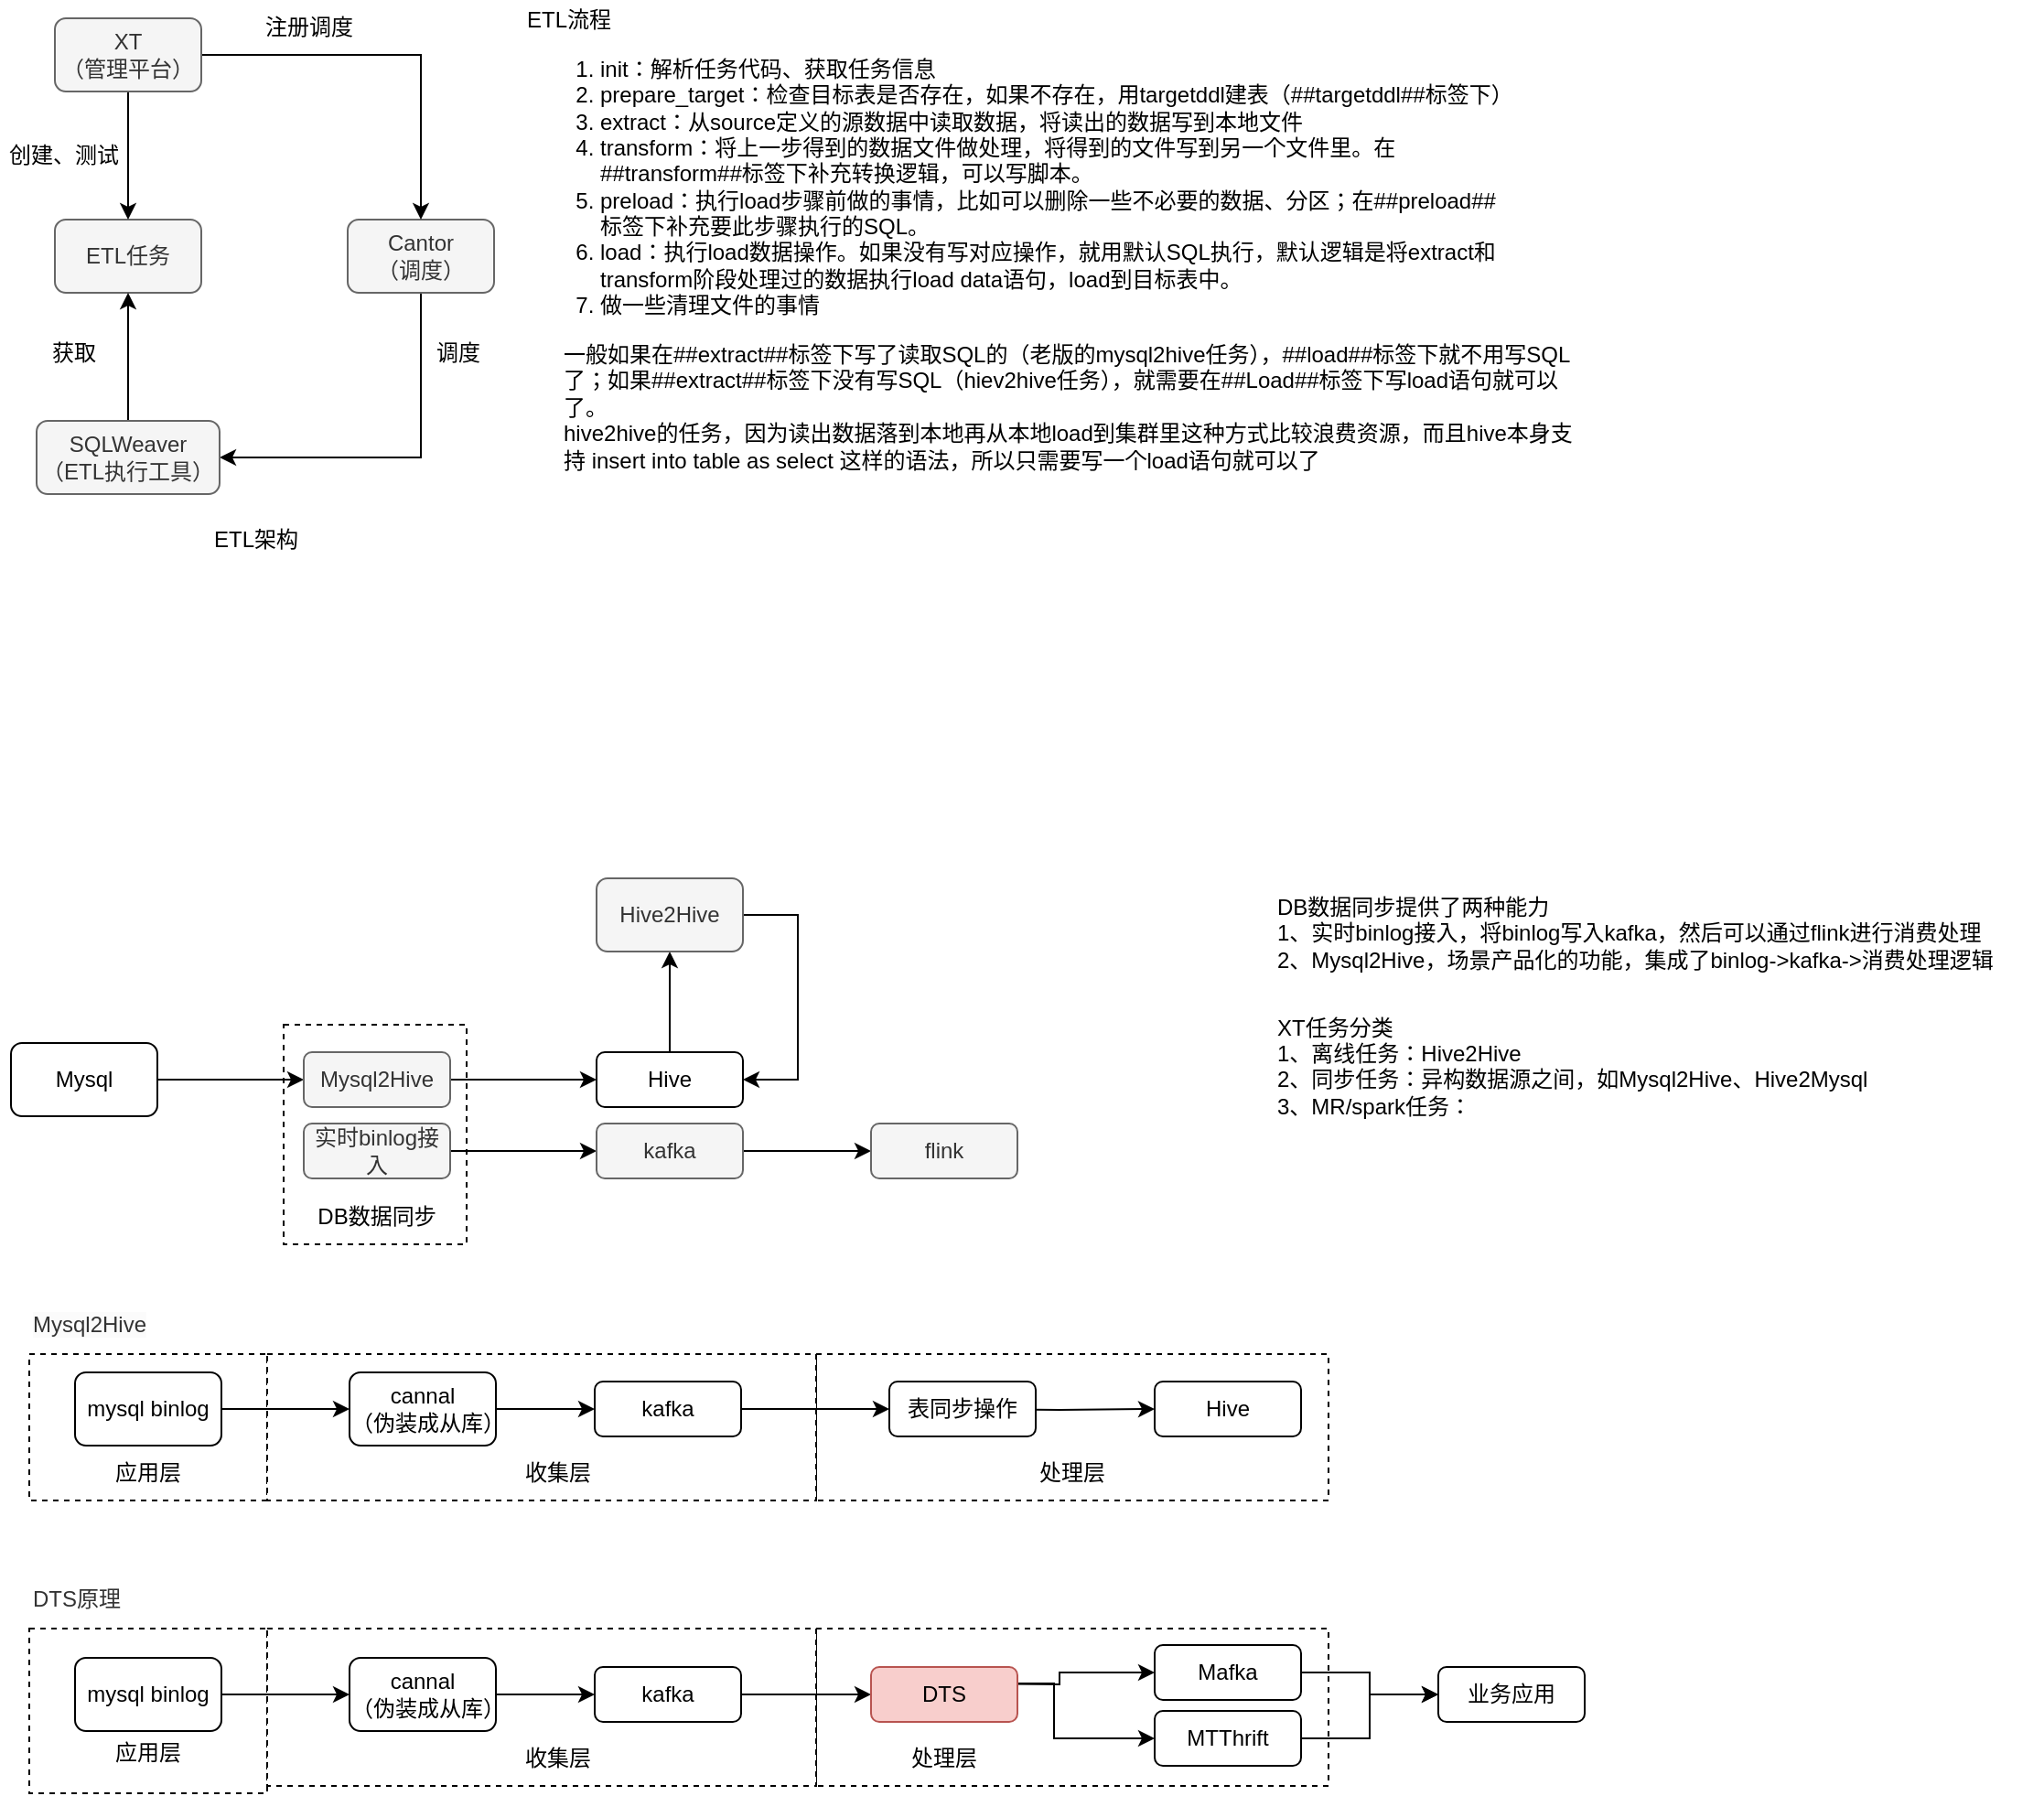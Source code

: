 <mxfile version="24.7.7">
  <diagram name="Page-1" id="K36MnnztzoWmUBZCbSHd">
    <mxGraphModel dx="1860" dy="1155" grid="1" gridSize="10" guides="1" tooltips="1" connect="1" arrows="1" fold="1" page="1" pageScale="1" pageWidth="827" pageHeight="1169" math="0" shadow="0">
      <root>
        <mxCell id="0" />
        <mxCell id="1" parent="0" />
        <mxCell id="XHmcN2xixC-POxuIJWdY-47" value="" style="rounded=0;whiteSpace=wrap;html=1;dashed=1;" vertex="1" parent="1">
          <mxGeometry x="20" y="740" width="130" height="80" as="geometry" />
        </mxCell>
        <mxCell id="XHmcN2xixC-POxuIJWdY-45" value="" style="rounded=0;whiteSpace=wrap;html=1;dashed=1;" vertex="1" parent="1">
          <mxGeometry x="450" y="740" width="280" height="80" as="geometry" />
        </mxCell>
        <mxCell id="XHmcN2xixC-POxuIJWdY-43" value="" style="rounded=0;whiteSpace=wrap;html=1;dashed=1;" vertex="1" parent="1">
          <mxGeometry x="150" y="740" width="300" height="80" as="geometry" />
        </mxCell>
        <mxCell id="ywxlOEBr5Vx2DZHbRNXe-10" value="" style="rounded=0;whiteSpace=wrap;html=1;dashed=1;" parent="1" vertex="1">
          <mxGeometry x="159" y="560" width="100" height="120" as="geometry" />
        </mxCell>
        <mxCell id="ywxlOEBr5Vx2DZHbRNXe-3" value="" style="edgeStyle=orthogonalEdgeStyle;rounded=0;orthogonalLoop=1;jettySize=auto;html=1;" parent="1" source="ywxlOEBr5Vx2DZHbRNXe-1" target="ywxlOEBr5Vx2DZHbRNXe-2" edge="1">
          <mxGeometry relative="1" as="geometry" />
        </mxCell>
        <mxCell id="ywxlOEBr5Vx2DZHbRNXe-1" value="Mysql" style="rounded=1;whiteSpace=wrap;html=1;" parent="1" vertex="1">
          <mxGeometry x="10" y="570" width="80" height="40" as="geometry" />
        </mxCell>
        <mxCell id="ywxlOEBr5Vx2DZHbRNXe-5" value="" style="edgeStyle=orthogonalEdgeStyle;rounded=0;orthogonalLoop=1;jettySize=auto;html=1;" parent="1" source="ywxlOEBr5Vx2DZHbRNXe-2" target="ywxlOEBr5Vx2DZHbRNXe-4" edge="1">
          <mxGeometry relative="1" as="geometry" />
        </mxCell>
        <mxCell id="ywxlOEBr5Vx2DZHbRNXe-2" value="Mysql2Hive" style="rounded=1;whiteSpace=wrap;html=1;fillColor=#f5f5f5;fontColor=#333333;strokeColor=#666666;" parent="1" vertex="1">
          <mxGeometry x="170" y="575" width="80" height="30" as="geometry" />
        </mxCell>
        <mxCell id="ywxlOEBr5Vx2DZHbRNXe-7" style="edgeStyle=orthogonalEdgeStyle;rounded=0;orthogonalLoop=1;jettySize=auto;html=1;" parent="1" source="ywxlOEBr5Vx2DZHbRNXe-4" target="ywxlOEBr5Vx2DZHbRNXe-6" edge="1">
          <mxGeometry relative="1" as="geometry" />
        </mxCell>
        <mxCell id="ywxlOEBr5Vx2DZHbRNXe-4" value="Hive" style="rounded=1;whiteSpace=wrap;html=1;" parent="1" vertex="1">
          <mxGeometry x="330" y="575" width="80" height="30" as="geometry" />
        </mxCell>
        <mxCell id="ywxlOEBr5Vx2DZHbRNXe-8" style="edgeStyle=orthogonalEdgeStyle;rounded=0;orthogonalLoop=1;jettySize=auto;html=1;entryX=1;entryY=0.5;entryDx=0;entryDy=0;" parent="1" source="ywxlOEBr5Vx2DZHbRNXe-6" target="ywxlOEBr5Vx2DZHbRNXe-4" edge="1">
          <mxGeometry relative="1" as="geometry">
            <Array as="points">
              <mxPoint x="440" y="500" />
              <mxPoint x="440" y="590" />
            </Array>
          </mxGeometry>
        </mxCell>
        <mxCell id="ywxlOEBr5Vx2DZHbRNXe-6" value="Hive2Hive" style="rounded=1;whiteSpace=wrap;html=1;fillColor=#f5f5f5;fontColor=#333333;strokeColor=#666666;" parent="1" vertex="1">
          <mxGeometry x="330" y="480" width="80" height="40" as="geometry" />
        </mxCell>
        <mxCell id="ywxlOEBr5Vx2DZHbRNXe-9" value="XT任务分类&lt;br&gt;1、离线任务：Hive2Hive&lt;br&gt;2、同步任务：异构数据源之间，如Mysql2Hive、Hive2Mysql&lt;br&gt;3、MR/spark任务：&lt;br&gt;&lt;div&gt;&lt;br&gt;&lt;/div&gt;" style="text;html=1;align=left;verticalAlign=middle;whiteSpace=wrap;rounded=0;" parent="1" vertex="1">
          <mxGeometry x="700" y="550" width="380" height="80" as="geometry" />
        </mxCell>
        <mxCell id="ywxlOEBr5Vx2DZHbRNXe-11" value="DB数据同步" style="text;html=1;align=center;verticalAlign=middle;whiteSpace=wrap;rounded=0;" parent="1" vertex="1">
          <mxGeometry x="175" y="650" width="70" height="30" as="geometry" />
        </mxCell>
        <mxCell id="XHmcN2xixC-POxuIJWdY-4" style="edgeStyle=orthogonalEdgeStyle;rounded=0;orthogonalLoop=1;jettySize=auto;html=1;entryX=0;entryY=0.5;entryDx=0;entryDy=0;" edge="1" parent="1" source="ywxlOEBr5Vx2DZHbRNXe-12" target="XHmcN2xixC-POxuIJWdY-3">
          <mxGeometry relative="1" as="geometry" />
        </mxCell>
        <mxCell id="ywxlOEBr5Vx2DZHbRNXe-12" value="实时binlog接入" style="rounded=1;whiteSpace=wrap;html=1;fillColor=#f5f5f5;fontColor=#333333;strokeColor=#666666;" parent="1" vertex="1">
          <mxGeometry x="170" y="614" width="80" height="30" as="geometry" />
        </mxCell>
        <mxCell id="XHmcN2xixC-POxuIJWdY-6" value="" style="edgeStyle=orthogonalEdgeStyle;rounded=0;orthogonalLoop=1;jettySize=auto;html=1;" edge="1" parent="1" source="XHmcN2xixC-POxuIJWdY-3" target="XHmcN2xixC-POxuIJWdY-5">
          <mxGeometry relative="1" as="geometry" />
        </mxCell>
        <mxCell id="XHmcN2xixC-POxuIJWdY-3" value="kafka" style="rounded=1;whiteSpace=wrap;html=1;fillColor=#f5f5f5;fontColor=#333333;strokeColor=#666666;" vertex="1" parent="1">
          <mxGeometry x="330" y="614" width="80" height="30" as="geometry" />
        </mxCell>
        <mxCell id="XHmcN2xixC-POxuIJWdY-5" value="flink" style="rounded=1;whiteSpace=wrap;html=1;fillColor=#f5f5f5;fontColor=#333333;strokeColor=#666666;" vertex="1" parent="1">
          <mxGeometry x="480" y="614" width="80" height="30" as="geometry" />
        </mxCell>
        <mxCell id="XHmcN2xixC-POxuIJWdY-7" value="DB数据同步提供了两种能力&lt;br&gt;1、实时binlog接入，将binlog写入kafka，然后可以通过flink进行消费处理&lt;br&gt;2、Mysql2Hive，场景产品化的功能，集成了binlog-&amp;gt;kafka-&amp;gt;消费处理逻辑" style="text;html=1;align=left;verticalAlign=middle;whiteSpace=wrap;rounded=0;" vertex="1" parent="1">
          <mxGeometry x="700" y="480" width="420" height="60" as="geometry" />
        </mxCell>
        <mxCell id="XHmcN2xixC-POxuIJWdY-10" value="" style="edgeStyle=orthogonalEdgeStyle;rounded=0;orthogonalLoop=1;jettySize=auto;html=1;" edge="1" parent="1" source="XHmcN2xixC-POxuIJWdY-11" target="XHmcN2xixC-POxuIJWdY-13">
          <mxGeometry relative="1" as="geometry" />
        </mxCell>
        <mxCell id="XHmcN2xixC-POxuIJWdY-11" value="cannal&lt;br&gt;（伪装成从库）" style="rounded=1;whiteSpace=wrap;html=1;" vertex="1" parent="1">
          <mxGeometry x="195" y="750" width="80" height="40" as="geometry" />
        </mxCell>
        <mxCell id="XHmcN2xixC-POxuIJWdY-12" value="" style="edgeStyle=orthogonalEdgeStyle;rounded=0;orthogonalLoop=1;jettySize=auto;html=1;" edge="1" parent="1" source="XHmcN2xixC-POxuIJWdY-13" target="XHmcN2xixC-POxuIJWdY-15">
          <mxGeometry relative="1" as="geometry" />
        </mxCell>
        <mxCell id="XHmcN2xixC-POxuIJWdY-13" value="kafka" style="rounded=1;whiteSpace=wrap;html=1;" vertex="1" parent="1">
          <mxGeometry x="329" y="755" width="80" height="30" as="geometry" />
        </mxCell>
        <mxCell id="XHmcN2xixC-POxuIJWdY-27" value="" style="edgeStyle=orthogonalEdgeStyle;rounded=0;orthogonalLoop=1;jettySize=auto;html=1;" edge="1" parent="1" target="XHmcN2xixC-POxuIJWdY-26">
          <mxGeometry relative="1" as="geometry">
            <mxPoint x="530" y="770" as="sourcePoint" />
          </mxGeometry>
        </mxCell>
        <mxCell id="XHmcN2xixC-POxuIJWdY-15" value="表同步操作" style="rounded=1;whiteSpace=wrap;html=1;" vertex="1" parent="1">
          <mxGeometry x="490" y="755" width="80" height="30" as="geometry" />
        </mxCell>
        <mxCell id="XHmcN2xixC-POxuIJWdY-25" style="edgeStyle=orthogonalEdgeStyle;rounded=0;orthogonalLoop=1;jettySize=auto;html=1;" edge="1" parent="1" source="XHmcN2xixC-POxuIJWdY-24" target="XHmcN2xixC-POxuIJWdY-11">
          <mxGeometry relative="1" as="geometry" />
        </mxCell>
        <mxCell id="XHmcN2xixC-POxuIJWdY-24" value="mysql binlog" style="rounded=1;whiteSpace=wrap;html=1;" vertex="1" parent="1">
          <mxGeometry x="45" y="750" width="80" height="40" as="geometry" />
        </mxCell>
        <mxCell id="XHmcN2xixC-POxuIJWdY-26" value="Hive" style="rounded=1;whiteSpace=wrap;html=1;" vertex="1" parent="1">
          <mxGeometry x="635" y="755" width="80" height="30" as="geometry" />
        </mxCell>
        <mxCell id="XHmcN2xixC-POxuIJWdY-44" value="收集层" style="text;html=1;align=center;verticalAlign=middle;whiteSpace=wrap;rounded=0;" vertex="1" parent="1">
          <mxGeometry x="279" y="790" width="60" height="30" as="geometry" />
        </mxCell>
        <mxCell id="XHmcN2xixC-POxuIJWdY-46" value="处理层" style="text;html=1;align=center;verticalAlign=middle;whiteSpace=wrap;rounded=0;" vertex="1" parent="1">
          <mxGeometry x="560" y="790" width="60" height="30" as="geometry" />
        </mxCell>
        <mxCell id="XHmcN2xixC-POxuIJWdY-48" value="应用层" style="text;html=1;align=center;verticalAlign=middle;whiteSpace=wrap;rounded=0;" vertex="1" parent="1">
          <mxGeometry x="55" y="790" width="60" height="30" as="geometry" />
        </mxCell>
        <mxCell id="XHmcN2xixC-POxuIJWdY-50" value="&lt;span style=&quot;color: rgb(51, 51, 51); font-family: Helvetica; font-size: 12px; font-style: normal; font-variant-ligatures: normal; font-variant-caps: normal; font-weight: 400; letter-spacing: normal; orphans: 2; text-align: center; text-indent: 0px; text-transform: none; widows: 2; word-spacing: 0px; -webkit-text-stroke-width: 0px; white-space: normal; background-color: rgb(251, 251, 251); text-decoration-thickness: initial; text-decoration-style: initial; text-decoration-color: initial; display: inline !important; float: none;&quot;&gt;Mysql2Hive&lt;/span&gt;" style="text;whiteSpace=wrap;html=1;" vertex="1" parent="1">
          <mxGeometry x="20" y="710" width="100" height="30" as="geometry" />
        </mxCell>
        <mxCell id="XHmcN2xixC-POxuIJWdY-51" value="&lt;div style=&quot;text-align: center;&quot;&gt;&lt;span style=&quot;background-color: initial;&quot;&gt;&lt;font color=&quot;#333333&quot;&gt;DTS原理&lt;/font&gt;&lt;/span&gt;&lt;/div&gt;" style="text;whiteSpace=wrap;html=1;" vertex="1" parent="1">
          <mxGeometry x="20" y="860" width="100" height="30" as="geometry" />
        </mxCell>
        <mxCell id="XHmcN2xixC-POxuIJWdY-52" value="" style="rounded=0;whiteSpace=wrap;html=1;dashed=1;" vertex="1" parent="1">
          <mxGeometry x="20" y="890" width="130" height="90" as="geometry" />
        </mxCell>
        <mxCell id="XHmcN2xixC-POxuIJWdY-53" value="" style="rounded=0;whiteSpace=wrap;html=1;dashed=1;" vertex="1" parent="1">
          <mxGeometry x="450" y="890" width="280" height="86" as="geometry" />
        </mxCell>
        <mxCell id="XHmcN2xixC-POxuIJWdY-54" value="" style="rounded=0;whiteSpace=wrap;html=1;dashed=1;" vertex="1" parent="1">
          <mxGeometry x="150" y="890" width="300" height="86" as="geometry" />
        </mxCell>
        <mxCell id="XHmcN2xixC-POxuIJWdY-55" value="" style="edgeStyle=orthogonalEdgeStyle;rounded=0;orthogonalLoop=1;jettySize=auto;html=1;" edge="1" parent="1" source="XHmcN2xixC-POxuIJWdY-56" target="XHmcN2xixC-POxuIJWdY-58">
          <mxGeometry relative="1" as="geometry" />
        </mxCell>
        <mxCell id="XHmcN2xixC-POxuIJWdY-56" value="cannal&lt;br&gt;（伪装成从库）" style="rounded=1;whiteSpace=wrap;html=1;" vertex="1" parent="1">
          <mxGeometry x="195" y="906" width="80" height="40" as="geometry" />
        </mxCell>
        <mxCell id="XHmcN2xixC-POxuIJWdY-57" value="" style="edgeStyle=orthogonalEdgeStyle;rounded=0;orthogonalLoop=1;jettySize=auto;html=1;" edge="1" parent="1" source="XHmcN2xixC-POxuIJWdY-58" target="XHmcN2xixC-POxuIJWdY-60">
          <mxGeometry relative="1" as="geometry" />
        </mxCell>
        <mxCell id="XHmcN2xixC-POxuIJWdY-58" value="kafka" style="rounded=1;whiteSpace=wrap;html=1;" vertex="1" parent="1">
          <mxGeometry x="329" y="911" width="80" height="30" as="geometry" />
        </mxCell>
        <mxCell id="XHmcN2xixC-POxuIJWdY-59" value="" style="edgeStyle=orthogonalEdgeStyle;rounded=0;orthogonalLoop=1;jettySize=auto;html=1;" edge="1" parent="1" target="XHmcN2xixC-POxuIJWdY-63">
          <mxGeometry relative="1" as="geometry">
            <mxPoint x="530" y="920" as="sourcePoint" />
          </mxGeometry>
        </mxCell>
        <mxCell id="XHmcN2xixC-POxuIJWdY-71" style="edgeStyle=orthogonalEdgeStyle;rounded=0;orthogonalLoop=1;jettySize=auto;html=1;entryX=0;entryY=0.5;entryDx=0;entryDy=0;" edge="1" parent="1" source="XHmcN2xixC-POxuIJWdY-60" target="XHmcN2xixC-POxuIJWdY-70">
          <mxGeometry relative="1" as="geometry">
            <Array as="points">
              <mxPoint x="580" y="920" />
              <mxPoint x="580" y="950" />
            </Array>
          </mxGeometry>
        </mxCell>
        <mxCell id="XHmcN2xixC-POxuIJWdY-60" value="DTS" style="rounded=1;whiteSpace=wrap;html=1;fillColor=#f8cecc;strokeColor=#b85450;" vertex="1" parent="1">
          <mxGeometry x="480" y="911" width="80" height="30" as="geometry" />
        </mxCell>
        <mxCell id="XHmcN2xixC-POxuIJWdY-61" style="edgeStyle=orthogonalEdgeStyle;rounded=0;orthogonalLoop=1;jettySize=auto;html=1;" edge="1" parent="1" source="XHmcN2xixC-POxuIJWdY-62" target="XHmcN2xixC-POxuIJWdY-56">
          <mxGeometry relative="1" as="geometry" />
        </mxCell>
        <mxCell id="XHmcN2xixC-POxuIJWdY-62" value="mysql binlog" style="rounded=1;whiteSpace=wrap;html=1;" vertex="1" parent="1">
          <mxGeometry x="45" y="906" width="80" height="40" as="geometry" />
        </mxCell>
        <mxCell id="XHmcN2xixC-POxuIJWdY-69" value="" style="edgeStyle=orthogonalEdgeStyle;rounded=0;orthogonalLoop=1;jettySize=auto;html=1;" edge="1" parent="1" source="XHmcN2xixC-POxuIJWdY-63" target="XHmcN2xixC-POxuIJWdY-68">
          <mxGeometry relative="1" as="geometry" />
        </mxCell>
        <mxCell id="XHmcN2xixC-POxuIJWdY-63" value="Mafka" style="rounded=1;whiteSpace=wrap;html=1;" vertex="1" parent="1">
          <mxGeometry x="635" y="899" width="80" height="30" as="geometry" />
        </mxCell>
        <mxCell id="XHmcN2xixC-POxuIJWdY-64" value="收集层" style="text;html=1;align=center;verticalAlign=middle;whiteSpace=wrap;rounded=0;" vertex="1" parent="1">
          <mxGeometry x="279" y="946" width="60" height="30" as="geometry" />
        </mxCell>
        <mxCell id="XHmcN2xixC-POxuIJWdY-65" value="处理层" style="text;html=1;align=center;verticalAlign=middle;whiteSpace=wrap;rounded=0;" vertex="1" parent="1">
          <mxGeometry x="490" y="946" width="60" height="30" as="geometry" />
        </mxCell>
        <mxCell id="XHmcN2xixC-POxuIJWdY-66" value="应用层" style="text;html=1;align=center;verticalAlign=middle;whiteSpace=wrap;rounded=0;" vertex="1" parent="1">
          <mxGeometry x="55" y="946" width="60" height="24" as="geometry" />
        </mxCell>
        <mxCell id="XHmcN2xixC-POxuIJWdY-68" value="业务应用" style="rounded=1;whiteSpace=wrap;html=1;" vertex="1" parent="1">
          <mxGeometry x="790" y="911" width="80" height="30" as="geometry" />
        </mxCell>
        <mxCell id="XHmcN2xixC-POxuIJWdY-72" style="edgeStyle=orthogonalEdgeStyle;rounded=0;orthogonalLoop=1;jettySize=auto;html=1;" edge="1" parent="1" source="XHmcN2xixC-POxuIJWdY-70" target="XHmcN2xixC-POxuIJWdY-68">
          <mxGeometry relative="1" as="geometry" />
        </mxCell>
        <mxCell id="XHmcN2xixC-POxuIJWdY-70" value="MTThrift" style="rounded=1;whiteSpace=wrap;html=1;" vertex="1" parent="1">
          <mxGeometry x="635" y="935" width="80" height="30" as="geometry" />
        </mxCell>
        <mxCell id="XHmcN2xixC-POxuIJWdY-81" value="" style="edgeStyle=orthogonalEdgeStyle;rounded=0;orthogonalLoop=1;jettySize=auto;html=1;" edge="1" parent="1" source="XHmcN2xixC-POxuIJWdY-74" target="XHmcN2xixC-POxuIJWdY-80">
          <mxGeometry relative="1" as="geometry">
            <Array as="points">
              <mxPoint x="234" y="250" />
            </Array>
          </mxGeometry>
        </mxCell>
        <mxCell id="XHmcN2xixC-POxuIJWdY-74" value="Cantor&lt;br&gt;（调度）" style="rounded=1;whiteSpace=wrap;html=1;fillColor=#f5f5f5;fontColor=#333333;strokeColor=#666666;" vertex="1" parent="1">
          <mxGeometry x="194" y="120" width="80" height="40" as="geometry" />
        </mxCell>
        <mxCell id="XHmcN2xixC-POxuIJWdY-76" value="ETL任务" style="rounded=1;whiteSpace=wrap;html=1;fillColor=#f5f5f5;fontColor=#333333;strokeColor=#666666;" vertex="1" parent="1">
          <mxGeometry x="34" y="120" width="80" height="40" as="geometry" />
        </mxCell>
        <mxCell id="XHmcN2xixC-POxuIJWdY-79" style="edgeStyle=orthogonalEdgeStyle;rounded=0;orthogonalLoop=1;jettySize=auto;html=1;" edge="1" parent="1" source="XHmcN2xixC-POxuIJWdY-78" target="XHmcN2xixC-POxuIJWdY-74">
          <mxGeometry relative="1" as="geometry" />
        </mxCell>
        <mxCell id="XHmcN2xixC-POxuIJWdY-82" style="edgeStyle=orthogonalEdgeStyle;rounded=0;orthogonalLoop=1;jettySize=auto;html=1;" edge="1" parent="1" source="XHmcN2xixC-POxuIJWdY-78" target="XHmcN2xixC-POxuIJWdY-76">
          <mxGeometry relative="1" as="geometry" />
        </mxCell>
        <mxCell id="XHmcN2xixC-POxuIJWdY-78" value="XT&lt;br&gt;（管理平台）" style="rounded=1;whiteSpace=wrap;html=1;fillColor=#f5f5f5;fontColor=#333333;strokeColor=#666666;" vertex="1" parent="1">
          <mxGeometry x="34" y="10" width="80" height="40" as="geometry" />
        </mxCell>
        <mxCell id="XHmcN2xixC-POxuIJWdY-83" style="edgeStyle=orthogonalEdgeStyle;rounded=0;orthogonalLoop=1;jettySize=auto;html=1;" edge="1" parent="1" source="XHmcN2xixC-POxuIJWdY-80" target="XHmcN2xixC-POxuIJWdY-76">
          <mxGeometry relative="1" as="geometry" />
        </mxCell>
        <mxCell id="XHmcN2xixC-POxuIJWdY-80" value="SQLWeaver&lt;br&gt;（ETL执行工具）" style="rounded=1;whiteSpace=wrap;html=1;fillColor=#f5f5f5;fontColor=#333333;strokeColor=#666666;" vertex="1" parent="1">
          <mxGeometry x="24" y="230" width="100" height="40" as="geometry" />
        </mxCell>
        <mxCell id="XHmcN2xixC-POxuIJWdY-84" value="创建、测试" style="text;html=1;align=center;verticalAlign=middle;whiteSpace=wrap;rounded=0;" vertex="1" parent="1">
          <mxGeometry x="4" y="70" width="70" height="30" as="geometry" />
        </mxCell>
        <mxCell id="XHmcN2xixC-POxuIJWdY-85" value="注册调度" style="text;html=1;align=center;verticalAlign=middle;whiteSpace=wrap;rounded=0;" vertex="1" parent="1">
          <mxGeometry x="143" width="60" height="30" as="geometry" />
        </mxCell>
        <mxCell id="XHmcN2xixC-POxuIJWdY-86" value="调度" style="text;html=1;align=center;verticalAlign=middle;resizable=0;points=[];autosize=1;strokeColor=none;fillColor=none;" vertex="1" parent="1">
          <mxGeometry x="229" y="178" width="50" height="30" as="geometry" />
        </mxCell>
        <mxCell id="XHmcN2xixC-POxuIJWdY-87" value="获取" style="text;html=1;align=center;verticalAlign=middle;resizable=0;points=[];autosize=1;strokeColor=none;fillColor=none;" vertex="1" parent="1">
          <mxGeometry x="19" y="178" width="50" height="30" as="geometry" />
        </mxCell>
        <mxCell id="XHmcN2xixC-POxuIJWdY-88" value="ETL架构" style="text;html=1;align=center;verticalAlign=middle;whiteSpace=wrap;rounded=0;" vertex="1" parent="1">
          <mxGeometry x="114" y="280" width="60" height="30" as="geometry" />
        </mxCell>
        <mxCell id="XHmcN2xixC-POxuIJWdY-101" value="&lt;div&gt;ETL流程&lt;/div&gt;&lt;div&gt;&lt;ol&gt;&lt;li&gt;init：解析任务代码、获取任务信息&lt;/li&gt;&lt;li&gt;prepare_target：检查目标表是否存在，如果不存在，用targetddl建表（##targetddl##标签下）&lt;/li&gt;&lt;li&gt;extract：从source定义的源数据中读取数据，将读出的数据写到本地文件&lt;/li&gt;&lt;li&gt;transform：将上一步得到的数据文件做处理，将得到的文件写到另一个文件里。在##transform##标签下补充转换逻辑，可以写脚本。&lt;/li&gt;&lt;li&gt;preload：执行load步骤前做的事情，比如可以删除一些不必要的数据、分区；在##preload##标签下补充要此步骤执行的SQL。&lt;/li&gt;&lt;li&gt;load：执行load数据操作。如果没有写对应操作，就用默认SQL执行，默认逻辑是将extract和transform阶段处理过的数据执行load data语句，load到目标表中。&lt;/li&gt;&lt;li&gt;做一些清理文件的事情&lt;/li&gt;&lt;/ol&gt;&lt;/div&gt;" style="text;html=1;align=left;verticalAlign=middle;whiteSpace=wrap;rounded=0;" vertex="1" parent="1">
          <mxGeometry x="290" width="540" height="190" as="geometry" />
        </mxCell>
        <mxCell id="XHmcN2xixC-POxuIJWdY-102" value="一般如果在##extract##标签下写了读取SQL的（老版的mysql2hive任务），##load##标签下就不用写SQL了；如果##extract##标签下没有写SQL（hiev2hive任务），就需要在##Load##标签下写load语句就可以了。&lt;br&gt;hive2hive的任务，因为读出数据落到本地再从本地load到集群里这种方式比较浪费资源，而且hive本身支持 insert into table as select 这样的语法，所以只需要写一个load语句就可以了" style="text;whiteSpace=wrap;html=1;" vertex="1" parent="1">
          <mxGeometry x="310" y="180" width="560" height="90" as="geometry" />
        </mxCell>
      </root>
    </mxGraphModel>
  </diagram>
</mxfile>
